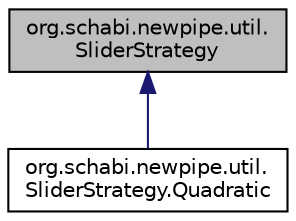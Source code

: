 digraph "org.schabi.newpipe.util.SliderStrategy"
{
 // LATEX_PDF_SIZE
  edge [fontname="Helvetica",fontsize="10",labelfontname="Helvetica",labelfontsize="10"];
  node [fontname="Helvetica",fontsize="10",shape=record];
  Node0 [label="org.schabi.newpipe.util.\lSliderStrategy",height=0.2,width=0.4,color="black", fillcolor="grey75", style="filled", fontcolor="black",tooltip=" "];
  Node0 -> Node1 [dir="back",color="midnightblue",fontsize="10",style="solid",fontname="Helvetica"];
  Node1 [label="org.schabi.newpipe.util.\lSliderStrategy.Quadratic",height=0.2,width=0.4,color="black", fillcolor="white", style="filled",URL="$classorg_1_1schabi_1_1newpipe_1_1util_1_1_slider_strategy_1_1_quadratic.html",tooltip=" "];
}
